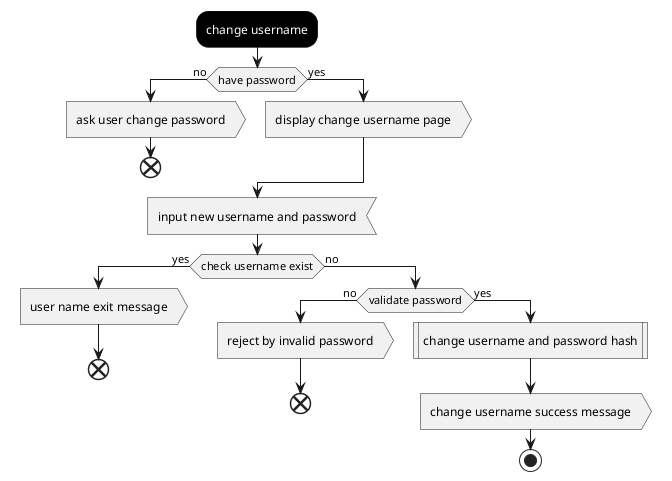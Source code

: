 @startuml
skinparam Shadowing false

#000:<color:#FFF>change username</color>;
if(have password) then (no)
  :ask user change password>
  end;
else (yes)
  :display change username page>
endif

:input new username and password<
if(check username exist) then (yes)
  :user name exit message>
  end
else (no)
  if(validate password) then (no)
    :reject by invalid password>
    end
  else (yes)
      :change username and password hash|
      :change username success message>
      stop
  endif
endif

@enduml